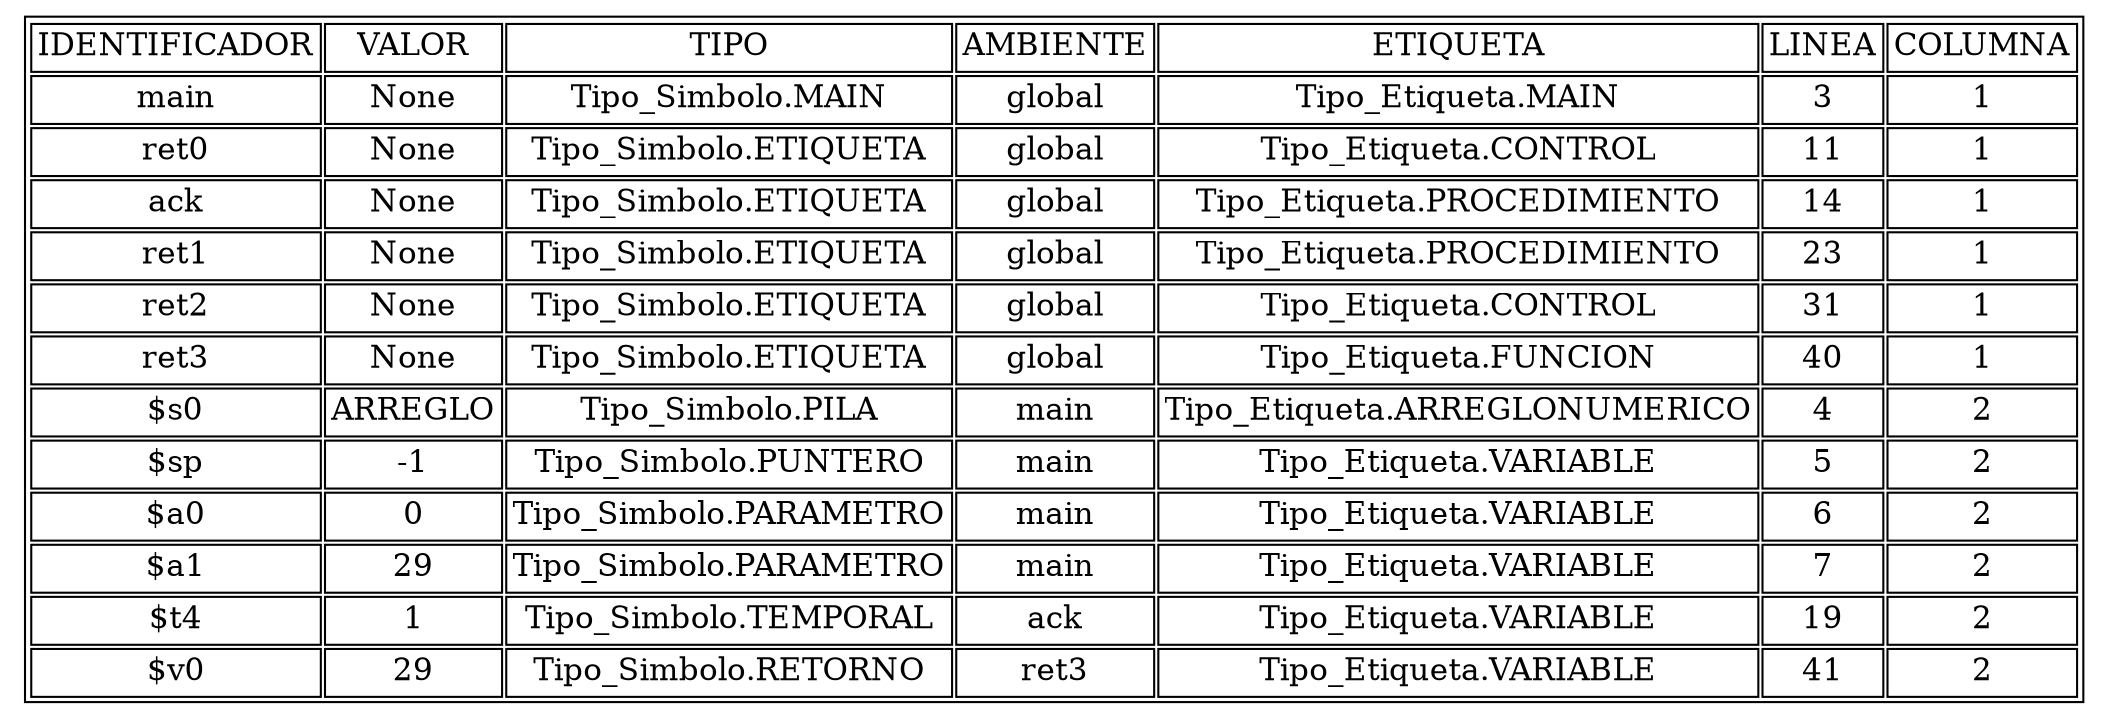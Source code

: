 digraph tabla{
graph [ratio=fill];node [label="\N", fontsize=15, shape=plaintext];
graph [bb="0,0,352,154"];
arset [label=<<TABLE ALIGN="LEFT">
<TR><TD>IDENTIFICADOR</TD><TD>VALOR</TD><TD>TIPO</TD><TD>AMBIENTE</TD><TD>ETIQUETA</TD><TD>LINEA</TD><TD>COLUMNA</TD></TR>
<TR><TD>main</TD><TD>None</TD><TD>Tipo_Simbolo.MAIN</TD><TD>global</TD><TD>Tipo_Etiqueta.MAIN</TD><TD>3</TD><TD>1</TD></TR>
<TR><TD>ret0</TD><TD>None</TD><TD>Tipo_Simbolo.ETIQUETA</TD><TD>global</TD><TD>Tipo_Etiqueta.CONTROL</TD><TD>11</TD><TD>1</TD></TR>
<TR><TD>ack</TD><TD>None</TD><TD>Tipo_Simbolo.ETIQUETA</TD><TD>global</TD><TD>Tipo_Etiqueta.PROCEDIMIENTO</TD><TD>14</TD><TD>1</TD></TR>
<TR><TD>ret1</TD><TD>None</TD><TD>Tipo_Simbolo.ETIQUETA</TD><TD>global</TD><TD>Tipo_Etiqueta.PROCEDIMIENTO</TD><TD>23</TD><TD>1</TD></TR>
<TR><TD>ret2</TD><TD>None</TD><TD>Tipo_Simbolo.ETIQUETA</TD><TD>global</TD><TD>Tipo_Etiqueta.CONTROL</TD><TD>31</TD><TD>1</TD></TR>
<TR><TD>ret3</TD><TD>None</TD><TD>Tipo_Simbolo.ETIQUETA</TD><TD>global</TD><TD>Tipo_Etiqueta.FUNCION</TD><TD>40</TD><TD>1</TD></TR>
<TR><TD>$s0</TD><TD>ARREGLO</TD><TD>Tipo_Simbolo.PILA</TD><TD>main</TD><TD>Tipo_Etiqueta.ARREGLONUMERICO</TD><TD>4</TD><TD>2</TD></TR>
<TR><TD>$sp</TD><TD>-1</TD><TD>Tipo_Simbolo.PUNTERO</TD><TD>main</TD><TD>Tipo_Etiqueta.VARIABLE</TD><TD>5</TD><TD>2</TD></TR>
<TR><TD>$a0</TD><TD>0</TD><TD>Tipo_Simbolo.PARAMETRO</TD><TD>main</TD><TD>Tipo_Etiqueta.VARIABLE</TD><TD>6</TD><TD>2</TD></TR>
<TR><TD>$a1</TD><TD>29</TD><TD>Tipo_Simbolo.PARAMETRO</TD><TD>main</TD><TD>Tipo_Etiqueta.VARIABLE</TD><TD>7</TD><TD>2</TD></TR>
<TR><TD>$t4</TD><TD>1</TD><TD>Tipo_Simbolo.TEMPORAL</TD><TD>ack</TD><TD>Tipo_Etiqueta.VARIABLE</TD><TD>19</TD><TD>2</TD></TR>
<TR><TD>$v0</TD><TD>29</TD><TD>Tipo_Simbolo.RETORNO</TD><TD>ret3</TD><TD>Tipo_Etiqueta.VARIABLE</TD><TD>41</TD><TD>2</TD></TR>
</TABLE>
>, ];
}